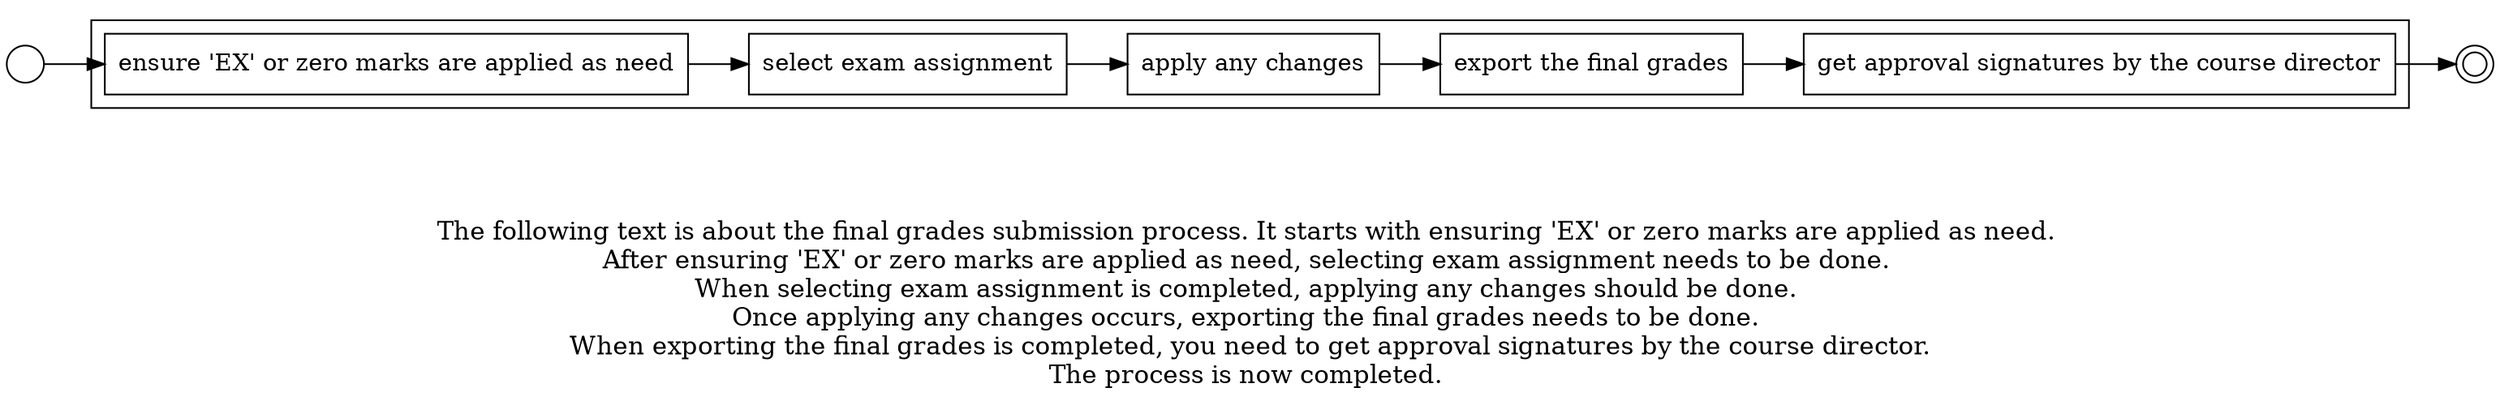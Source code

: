 digraph "final grades submission process_97" {
	graph [rankdir=LR]
	START_NODE [label="" shape=circle width=0.3]
	subgraph CLUSTER_0 {
		"ensure 'EX' or zero marks are applied as need" [shape=box]
		"select exam assignment" [shape=box]
		"ensure 'EX' or zero marks are applied as need" -> "select exam assignment"
		"apply any changes" [shape=box]
		"select exam assignment" -> "apply any changes"
		"export the final grades" [shape=box]
		"apply any changes" -> "export the final grades"
		"get approval signatures by the course director" [shape=box]
		"export the final grades" -> "get approval signatures by the course director"
	}
	START_NODE -> "ensure 'EX' or zero marks are applied as need"
	END_NODE [label="" shape=doublecircle width=0.2]
	"get approval signatures by the course director" -> END_NODE
	fontsize=15 label="\n\n
The following text is about the final grades submission process. It starts with ensuring 'EX' or zero marks are applied as need. 
After ensuring 'EX' or zero marks are applied as need, selecting exam assignment needs to be done. 
When selecting exam assignment is completed, applying any changes should be done. 
Once applying any changes occurs, exporting the final grades needs to be done. 
When exporting the final grades is completed, you need to get approval signatures by the course director.
The process is now completed. 
"
}
